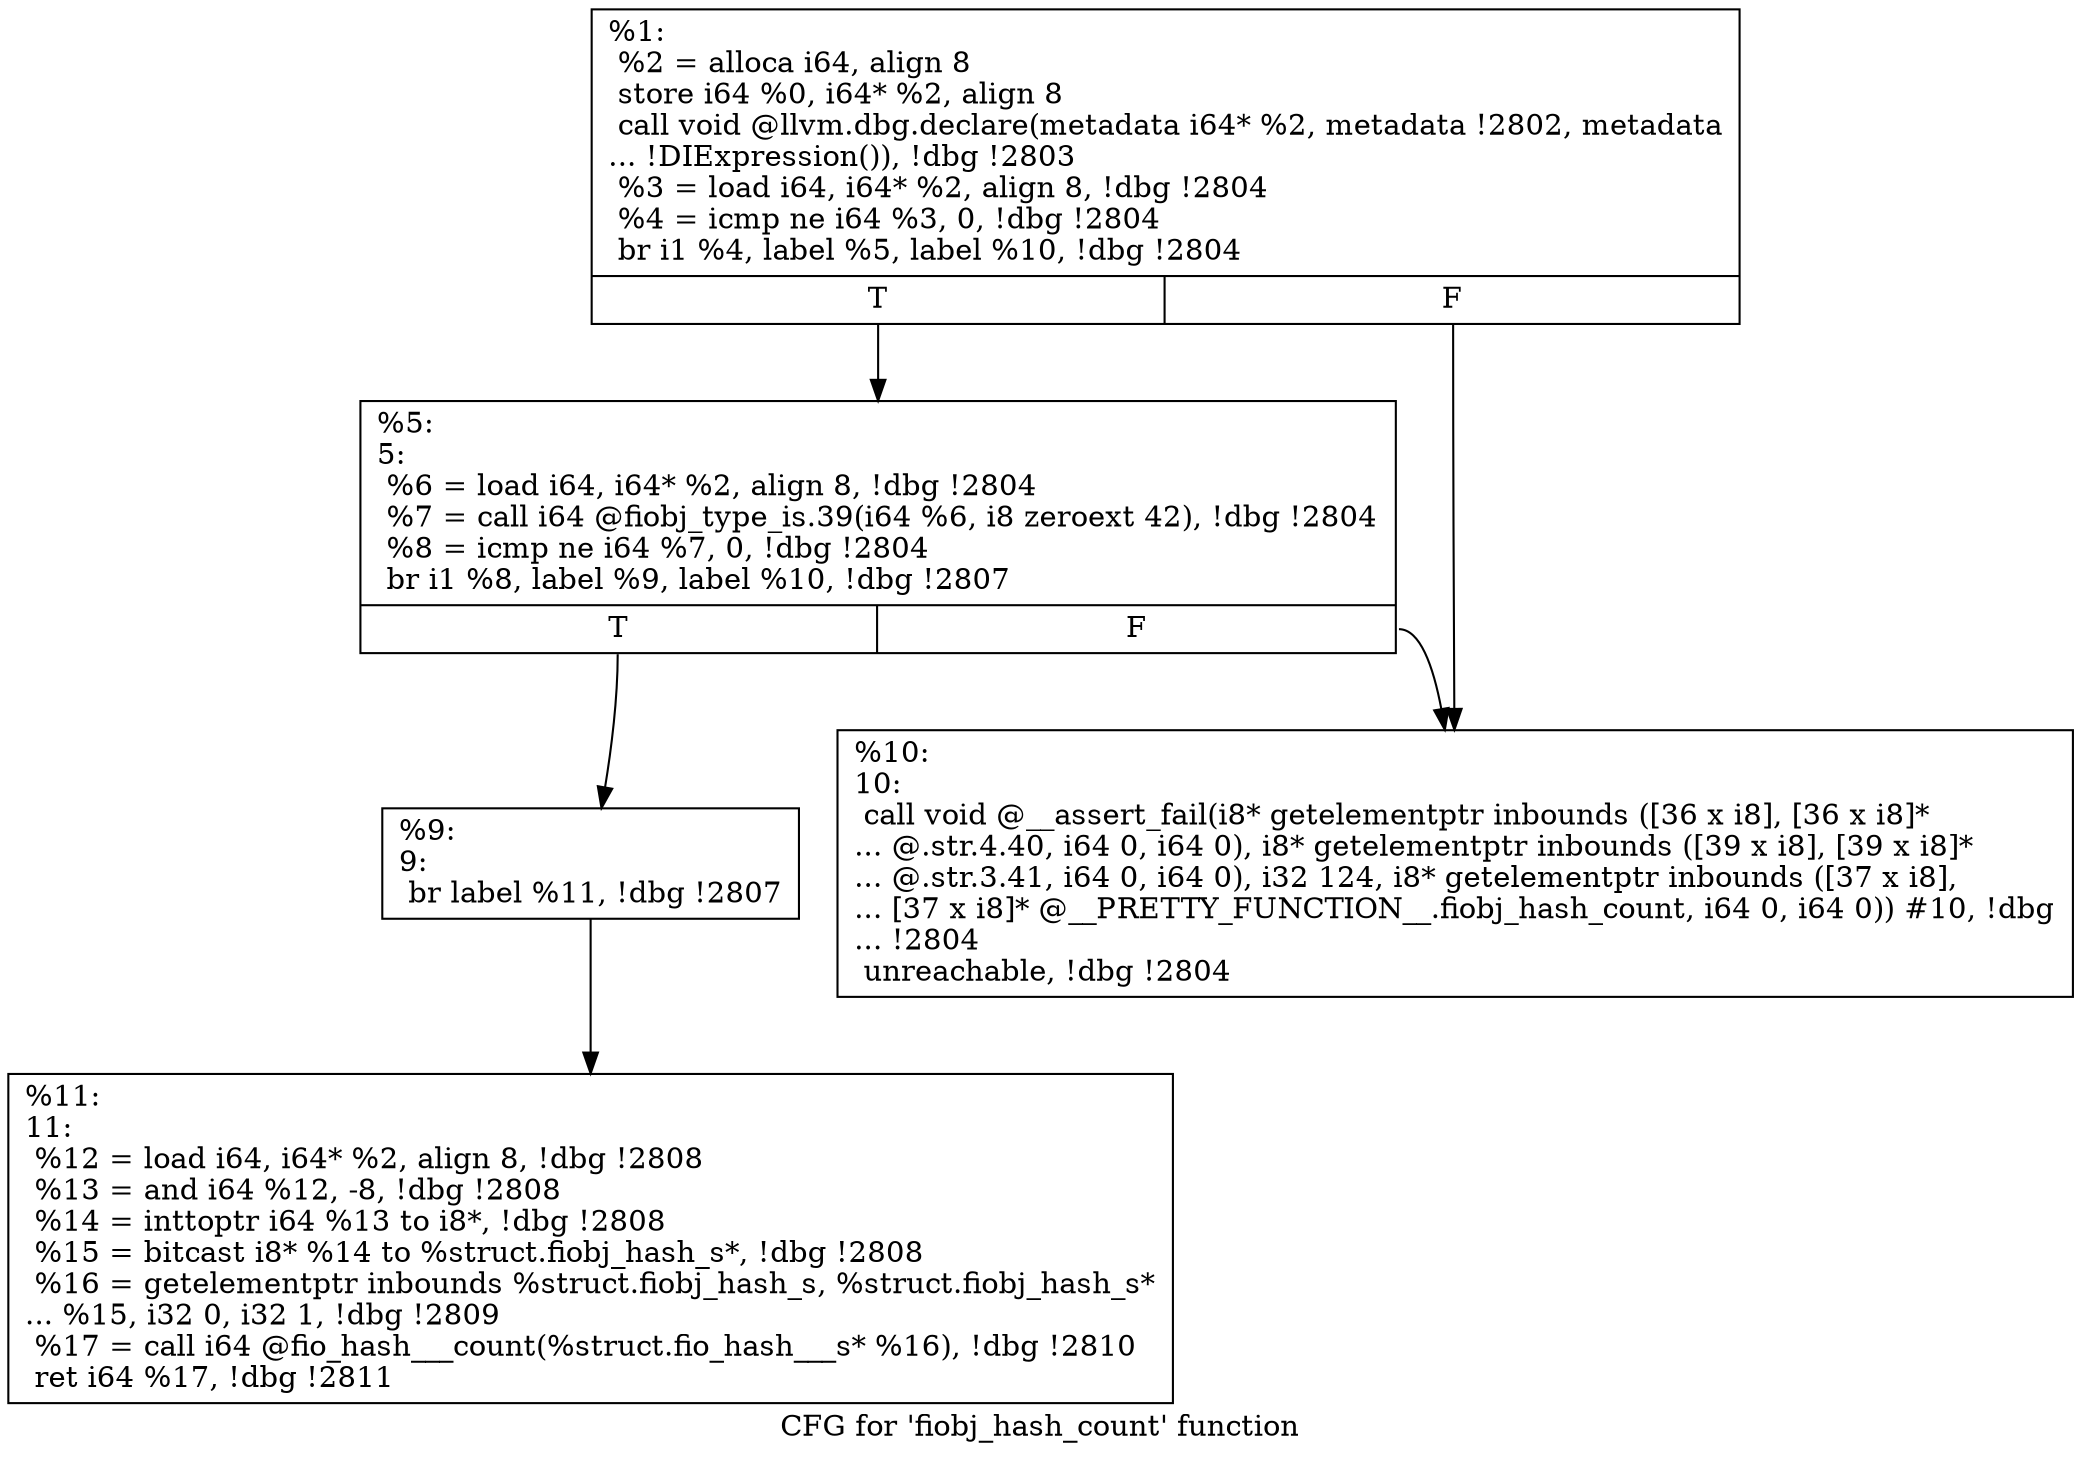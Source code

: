 digraph "CFG for 'fiobj_hash_count' function" {
	label="CFG for 'fiobj_hash_count' function";

	Node0x556851e1ef80 [shape=record,label="{%1:\l  %2 = alloca i64, align 8\l  store i64 %0, i64* %2, align 8\l  call void @llvm.dbg.declare(metadata i64* %2, metadata !2802, metadata\l... !DIExpression()), !dbg !2803\l  %3 = load i64, i64* %2, align 8, !dbg !2804\l  %4 = icmp ne i64 %3, 0, !dbg !2804\l  br i1 %4, label %5, label %10, !dbg !2804\l|{<s0>T|<s1>F}}"];
	Node0x556851e1ef80:s0 -> Node0x556851e23210;
	Node0x556851e1ef80:s1 -> Node0x556851e23310;
	Node0x556851e23210 [shape=record,label="{%5:\l5:                                                \l  %6 = load i64, i64* %2, align 8, !dbg !2804\l  %7 = call i64 @fiobj_type_is.39(i64 %6, i8 zeroext 42), !dbg !2804\l  %8 = icmp ne i64 %7, 0, !dbg !2804\l  br i1 %8, label %9, label %10, !dbg !2807\l|{<s0>T|<s1>F}}"];
	Node0x556851e23210:s0 -> Node0x556851e232c0;
	Node0x556851e23210:s1 -> Node0x556851e23310;
	Node0x556851e232c0 [shape=record,label="{%9:\l9:                                                \l  br label %11, !dbg !2807\l}"];
	Node0x556851e232c0 -> Node0x556851e23360;
	Node0x556851e23310 [shape=record,label="{%10:\l10:                                               \l  call void @__assert_fail(i8* getelementptr inbounds ([36 x i8], [36 x i8]*\l... @.str.4.40, i64 0, i64 0), i8* getelementptr inbounds ([39 x i8], [39 x i8]*\l... @.str.3.41, i64 0, i64 0), i32 124, i8* getelementptr inbounds ([37 x i8],\l... [37 x i8]* @__PRETTY_FUNCTION__.fiobj_hash_count, i64 0, i64 0)) #10, !dbg\l... !2804\l  unreachable, !dbg !2804\l}"];
	Node0x556851e23360 [shape=record,label="{%11:\l11:                                               \l  %12 = load i64, i64* %2, align 8, !dbg !2808\l  %13 = and i64 %12, -8, !dbg !2808\l  %14 = inttoptr i64 %13 to i8*, !dbg !2808\l  %15 = bitcast i8* %14 to %struct.fiobj_hash_s*, !dbg !2808\l  %16 = getelementptr inbounds %struct.fiobj_hash_s, %struct.fiobj_hash_s*\l... %15, i32 0, i32 1, !dbg !2809\l  %17 = call i64 @fio_hash___count(%struct.fio_hash___s* %16), !dbg !2810\l  ret i64 %17, !dbg !2811\l}"];
}
